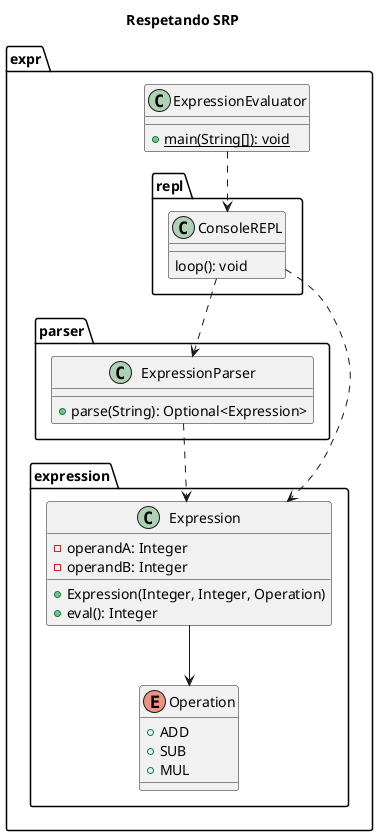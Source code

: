 @startuml

title Respetando SRP

package expr {

    class ExpressionEvaluator {
        + {static} main(String[]): void
    }

    package repl {
        class ConsoleREPL {
            loop(): void
        }

        ExpressionEvaluator ..> ConsoleREPL
    }

    package parser {
        class ExpressionParser {
            + parse(String): Optional<Expression>
        }

        ConsoleREPL ..> ExpressionParser
    }

    package expression {
        class Expression {
            - operandA: Integer
            - operandB: Integer
            + Expression(Integer, Integer, Operation)
            + eval(): Integer
        }

        enum Operation {
            + ADD
            + SUB
            + MUL
        }

        Expression --> Operation
        ConsoleREPL ..> Expression
    }

    ExpressionParser ..> Expression


}

@enduml